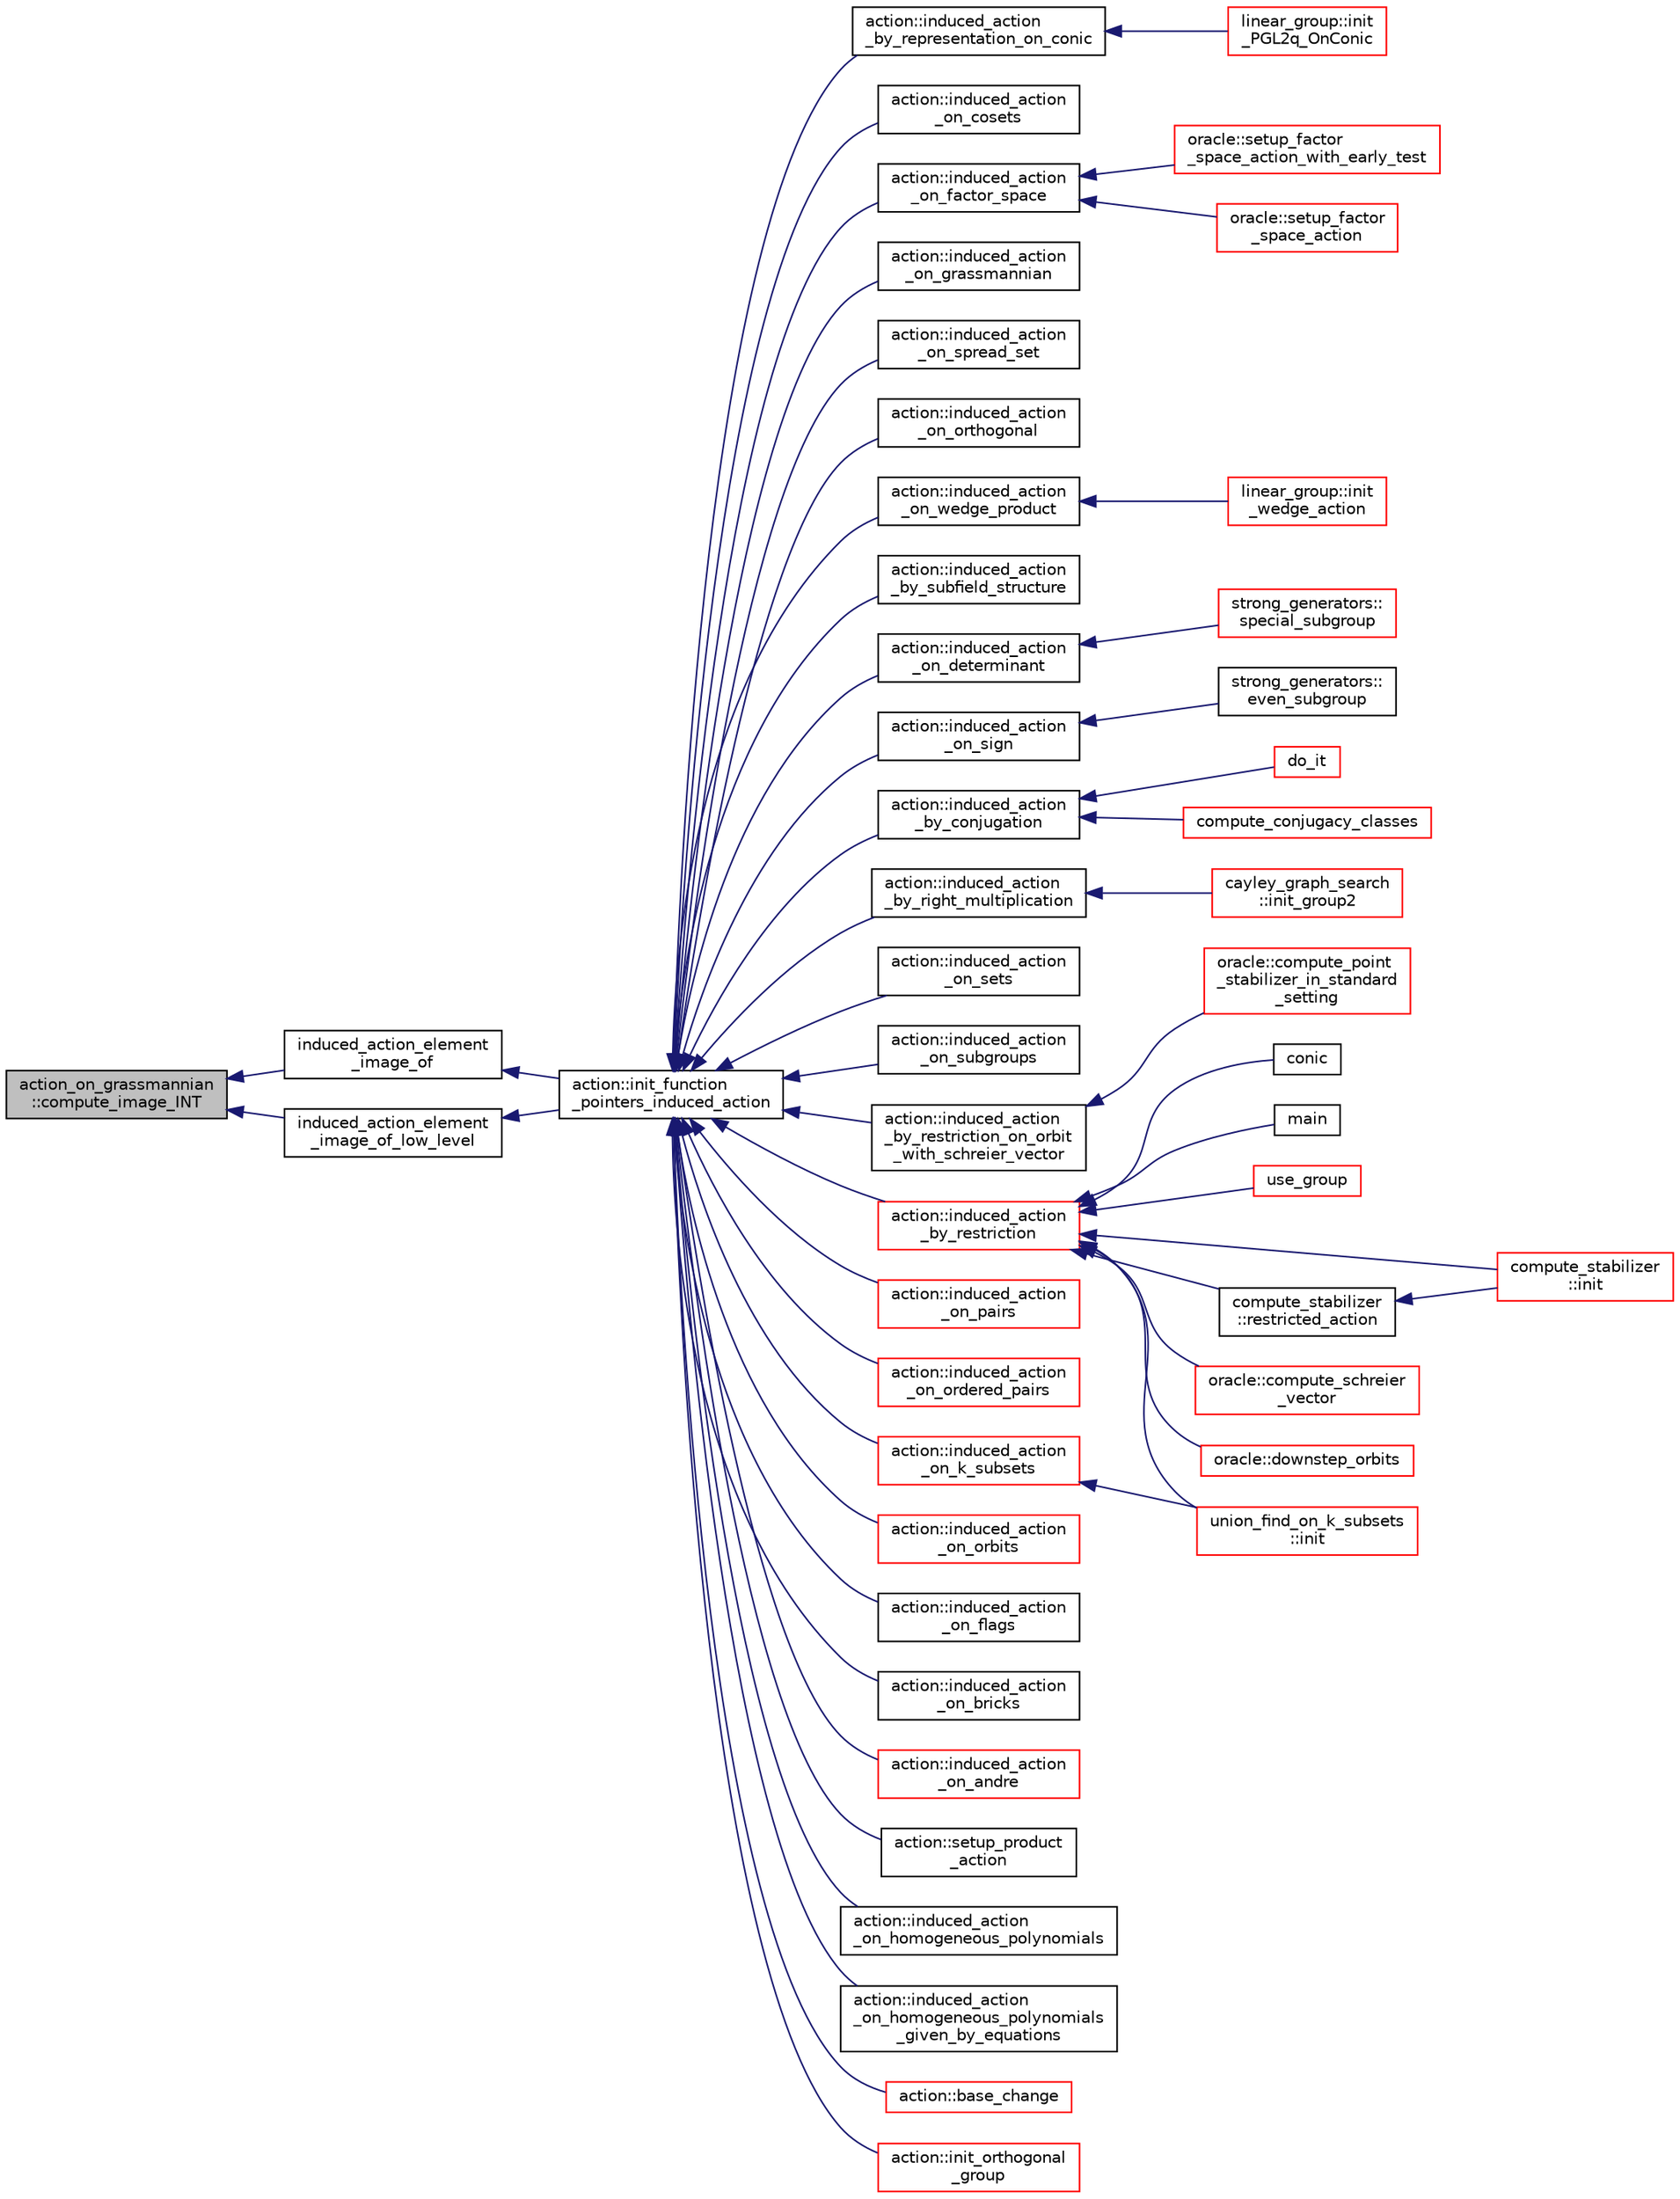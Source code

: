 digraph "action_on_grassmannian::compute_image_INT"
{
  edge [fontname="Helvetica",fontsize="10",labelfontname="Helvetica",labelfontsize="10"];
  node [fontname="Helvetica",fontsize="10",shape=record];
  rankdir="LR";
  Node28 [label="action_on_grassmannian\l::compute_image_INT",height=0.2,width=0.4,color="black", fillcolor="grey75", style="filled", fontcolor="black"];
  Node28 -> Node29 [dir="back",color="midnightblue",fontsize="10",style="solid",fontname="Helvetica"];
  Node29 [label="induced_action_element\l_image_of",height=0.2,width=0.4,color="black", fillcolor="white", style="filled",URL="$d3/d27/interface_8_c.html#a821850d6c3988dd122de0489cd36f0f0"];
  Node29 -> Node30 [dir="back",color="midnightblue",fontsize="10",style="solid",fontname="Helvetica"];
  Node30 [label="action::init_function\l_pointers_induced_action",height=0.2,width=0.4,color="black", fillcolor="white", style="filled",URL="$d2/d86/classaction.html#a3b9287d084b24f7a3b9532a7589c58de"];
  Node30 -> Node31 [dir="back",color="midnightblue",fontsize="10",style="solid",fontname="Helvetica"];
  Node31 [label="action::induced_action\l_by_representation_on_conic",height=0.2,width=0.4,color="black", fillcolor="white", style="filled",URL="$d2/d86/classaction.html#a228538e3f07bc186db8eb5da8b90f617"];
  Node31 -> Node32 [dir="back",color="midnightblue",fontsize="10",style="solid",fontname="Helvetica"];
  Node32 [label="linear_group::init\l_PGL2q_OnConic",height=0.2,width=0.4,color="red", fillcolor="white", style="filled",URL="$df/d5a/classlinear__group.html#a84c4d6e1849da4c6f8f096a1af2a8270"];
  Node30 -> Node39 [dir="back",color="midnightblue",fontsize="10",style="solid",fontname="Helvetica"];
  Node39 [label="action::induced_action\l_on_cosets",height=0.2,width=0.4,color="black", fillcolor="white", style="filled",URL="$d2/d86/classaction.html#acbdff5ffed42af6a01f07dffb2787237"];
  Node30 -> Node40 [dir="back",color="midnightblue",fontsize="10",style="solid",fontname="Helvetica"];
  Node40 [label="action::induced_action\l_on_factor_space",height=0.2,width=0.4,color="black", fillcolor="white", style="filled",URL="$d2/d86/classaction.html#af501ff2aa74fb6049bee5c01cd8b909b"];
  Node40 -> Node41 [dir="back",color="midnightblue",fontsize="10",style="solid",fontname="Helvetica"];
  Node41 [label="oracle::setup_factor\l_space_action_with_early_test",height=0.2,width=0.4,color="red", fillcolor="white", style="filled",URL="$d7/da7/classoracle.html#a7c26a85886666829e9727df91d2f01ad"];
  Node40 -> Node121 [dir="back",color="midnightblue",fontsize="10",style="solid",fontname="Helvetica"];
  Node121 [label="oracle::setup_factor\l_space_action",height=0.2,width=0.4,color="red", fillcolor="white", style="filled",URL="$d7/da7/classoracle.html#a181e076f112ba1f32f5fb4e8abebdb18"];
  Node30 -> Node122 [dir="back",color="midnightblue",fontsize="10",style="solid",fontname="Helvetica"];
  Node122 [label="action::induced_action\l_on_grassmannian",height=0.2,width=0.4,color="black", fillcolor="white", style="filled",URL="$d2/d86/classaction.html#a295b730ecc0b0bf30f714094fef956ea"];
  Node30 -> Node123 [dir="back",color="midnightblue",fontsize="10",style="solid",fontname="Helvetica"];
  Node123 [label="action::induced_action\l_on_spread_set",height=0.2,width=0.4,color="black", fillcolor="white", style="filled",URL="$d2/d86/classaction.html#a7c5839c650592f083dc850d81ed05a5b"];
  Node30 -> Node124 [dir="back",color="midnightblue",fontsize="10",style="solid",fontname="Helvetica"];
  Node124 [label="action::induced_action\l_on_orthogonal",height=0.2,width=0.4,color="black", fillcolor="white", style="filled",URL="$d2/d86/classaction.html#a4f191cee643a81d7f18a4d729084e945"];
  Node30 -> Node125 [dir="back",color="midnightblue",fontsize="10",style="solid",fontname="Helvetica"];
  Node125 [label="action::induced_action\l_on_wedge_product",height=0.2,width=0.4,color="black", fillcolor="white", style="filled",URL="$d2/d86/classaction.html#af13a5da25b8e8597ab695edff222fb6a"];
  Node125 -> Node126 [dir="back",color="midnightblue",fontsize="10",style="solid",fontname="Helvetica"];
  Node126 [label="linear_group::init\l_wedge_action",height=0.2,width=0.4,color="red", fillcolor="white", style="filled",URL="$df/d5a/classlinear__group.html#a16a8a2a5fdc535f2263210ca7943119e"];
  Node30 -> Node127 [dir="back",color="midnightblue",fontsize="10",style="solid",fontname="Helvetica"];
  Node127 [label="action::induced_action\l_by_subfield_structure",height=0.2,width=0.4,color="black", fillcolor="white", style="filled",URL="$d2/d86/classaction.html#add42951bdab176ceed6cc4af05dfa948"];
  Node30 -> Node128 [dir="back",color="midnightblue",fontsize="10",style="solid",fontname="Helvetica"];
  Node128 [label="action::induced_action\l_on_determinant",height=0.2,width=0.4,color="black", fillcolor="white", style="filled",URL="$d2/d86/classaction.html#aa6b9d3c2ded2cae185ee31f2200ad0b5"];
  Node128 -> Node129 [dir="back",color="midnightblue",fontsize="10",style="solid",fontname="Helvetica"];
  Node129 [label="strong_generators::\lspecial_subgroup",height=0.2,width=0.4,color="red", fillcolor="white", style="filled",URL="$dc/d09/classstrong__generators.html#a78e9e4d012bb440194e2874c40ca9e29"];
  Node30 -> Node131 [dir="back",color="midnightblue",fontsize="10",style="solid",fontname="Helvetica"];
  Node131 [label="action::induced_action\l_on_sign",height=0.2,width=0.4,color="black", fillcolor="white", style="filled",URL="$d2/d86/classaction.html#ab17b07971b94eae7c5efa21b33f643f1"];
  Node131 -> Node132 [dir="back",color="midnightblue",fontsize="10",style="solid",fontname="Helvetica"];
  Node132 [label="strong_generators::\leven_subgroup",height=0.2,width=0.4,color="black", fillcolor="white", style="filled",URL="$dc/d09/classstrong__generators.html#a8c1a171968f012ec245b0487a6af66e0"];
  Node30 -> Node133 [dir="back",color="midnightblue",fontsize="10",style="solid",fontname="Helvetica"];
  Node133 [label="action::induced_action\l_by_conjugation",height=0.2,width=0.4,color="black", fillcolor="white", style="filled",URL="$d2/d86/classaction.html#a45fb7703c6acac791acdcde339d21cc2"];
  Node133 -> Node134 [dir="back",color="midnightblue",fontsize="10",style="solid",fontname="Helvetica"];
  Node134 [label="do_it",height=0.2,width=0.4,color="red", fillcolor="white", style="filled",URL="$da/da3/burnside_8_c.html#a6a1ed4d46bdb13e56112f47f0565c25b"];
  Node133 -> Node136 [dir="back",color="midnightblue",fontsize="10",style="solid",fontname="Helvetica"];
  Node136 [label="compute_conjugacy_classes",height=0.2,width=0.4,color="red", fillcolor="white", style="filled",URL="$dc/dd4/group__actions_8h.html#a3a3f311d8e19e481707b3e54dbb35066"];
  Node30 -> Node141 [dir="back",color="midnightblue",fontsize="10",style="solid",fontname="Helvetica"];
  Node141 [label="action::induced_action\l_by_right_multiplication",height=0.2,width=0.4,color="black", fillcolor="white", style="filled",URL="$d2/d86/classaction.html#aafa2818d9d98046507e2754938be0c04"];
  Node141 -> Node142 [dir="back",color="midnightblue",fontsize="10",style="solid",fontname="Helvetica"];
  Node142 [label="cayley_graph_search\l::init_group2",height=0.2,width=0.4,color="red", fillcolor="white", style="filled",URL="$de/dae/classcayley__graph__search.html#ac765646a4795740d7ac0a9407bf35f32"];
  Node30 -> Node144 [dir="back",color="midnightblue",fontsize="10",style="solid",fontname="Helvetica"];
  Node144 [label="action::induced_action\l_on_sets",height=0.2,width=0.4,color="black", fillcolor="white", style="filled",URL="$d2/d86/classaction.html#a09639acee6b88644c103b17050cc32f1"];
  Node30 -> Node145 [dir="back",color="midnightblue",fontsize="10",style="solid",fontname="Helvetica"];
  Node145 [label="action::induced_action\l_on_subgroups",height=0.2,width=0.4,color="black", fillcolor="white", style="filled",URL="$d2/d86/classaction.html#ad0de7ea45a2a73c1b8e0f52ee3ce4610"];
  Node30 -> Node146 [dir="back",color="midnightblue",fontsize="10",style="solid",fontname="Helvetica"];
  Node146 [label="action::induced_action\l_by_restriction_on_orbit\l_with_schreier_vector",height=0.2,width=0.4,color="black", fillcolor="white", style="filled",URL="$d2/d86/classaction.html#ad3ddab72625d9bebe7ac8eaef488cf4c"];
  Node146 -> Node147 [dir="back",color="midnightblue",fontsize="10",style="solid",fontname="Helvetica"];
  Node147 [label="oracle::compute_point\l_stabilizer_in_standard\l_setting",height=0.2,width=0.4,color="red", fillcolor="white", style="filled",URL="$d7/da7/classoracle.html#afa7b2b71cd2ccbb807a740d6e1085982"];
  Node30 -> Node148 [dir="back",color="midnightblue",fontsize="10",style="solid",fontname="Helvetica"];
  Node148 [label="action::induced_action\l_by_restriction",height=0.2,width=0.4,color="red", fillcolor="white", style="filled",URL="$d2/d86/classaction.html#a37c21f74a97c921d882a308370c06357"];
  Node148 -> Node52 [dir="back",color="midnightblue",fontsize="10",style="solid",fontname="Helvetica"];
  Node52 [label="conic",height=0.2,width=0.4,color="black", fillcolor="white", style="filled",URL="$d4/de8/conic_8_c.html#a96def9474b981a9d5831a9b48d85d652"];
  Node148 -> Node149 [dir="back",color="midnightblue",fontsize="10",style="solid",fontname="Helvetica"];
  Node149 [label="main",height=0.2,width=0.4,color="black", fillcolor="white", style="filled",URL="$d5/d0d/apps_2projective__space_2polar_8_c.html#a217dbf8b442f20279ea00b898af96f52"];
  Node148 -> Node79 [dir="back",color="midnightblue",fontsize="10",style="solid",fontname="Helvetica"];
  Node79 [label="use_group",height=0.2,width=0.4,color="red", fillcolor="white", style="filled",URL="$d9/d9f/all__cliques_8_c.html#aba62531e97173264c39afe2c7857af31"];
  Node148 -> Node150 [dir="back",color="midnightblue",fontsize="10",style="solid",fontname="Helvetica"];
  Node150 [label="union_find_on_k_subsets\l::init",height=0.2,width=0.4,color="red", fillcolor="white", style="filled",URL="$d3/d1b/classunion__find__on__k__subsets.html#aad0de310a8e8df1ff78ee2eaf3ec1e54"];
  Node148 -> Node152 [dir="back",color="midnightblue",fontsize="10",style="solid",fontname="Helvetica"];
  Node152 [label="compute_stabilizer\l::init",height=0.2,width=0.4,color="red", fillcolor="white", style="filled",URL="$d8/d30/classcompute__stabilizer.html#a36a1729430f317a65559220a8206a7d7"];
  Node148 -> Node157 [dir="back",color="midnightblue",fontsize="10",style="solid",fontname="Helvetica"];
  Node157 [label="compute_stabilizer\l::restricted_action",height=0.2,width=0.4,color="black", fillcolor="white", style="filled",URL="$d8/d30/classcompute__stabilizer.html#a895df470da0ac14f812c3c4b6f2280b9"];
  Node157 -> Node152 [dir="back",color="midnightblue",fontsize="10",style="solid",fontname="Helvetica"];
  Node148 -> Node158 [dir="back",color="midnightblue",fontsize="10",style="solid",fontname="Helvetica"];
  Node158 [label="oracle::compute_schreier\l_vector",height=0.2,width=0.4,color="red", fillcolor="white", style="filled",URL="$d7/da7/classoracle.html#a1ba7d398b51ed70f89b5ea54adb7b089"];
  Node148 -> Node168 [dir="back",color="midnightblue",fontsize="10",style="solid",fontname="Helvetica"];
  Node168 [label="oracle::downstep_orbits",height=0.2,width=0.4,color="red", fillcolor="white", style="filled",URL="$d7/da7/classoracle.html#a65ea623f3a7b2e3dba4e29638207bc53"];
  Node30 -> Node188 [dir="back",color="midnightblue",fontsize="10",style="solid",fontname="Helvetica"];
  Node188 [label="action::induced_action\l_on_pairs",height=0.2,width=0.4,color="red", fillcolor="white", style="filled",URL="$d2/d86/classaction.html#a4b01c7b3cc749218e9dbd84b9fed90b3"];
  Node30 -> Node190 [dir="back",color="midnightblue",fontsize="10",style="solid",fontname="Helvetica"];
  Node190 [label="action::induced_action\l_on_ordered_pairs",height=0.2,width=0.4,color="red", fillcolor="white", style="filled",URL="$d2/d86/classaction.html#ad290e0cc115881e0b9ddab7f7071975e"];
  Node30 -> Node191 [dir="back",color="midnightblue",fontsize="10",style="solid",fontname="Helvetica"];
  Node191 [label="action::induced_action\l_on_k_subsets",height=0.2,width=0.4,color="red", fillcolor="white", style="filled",URL="$d2/d86/classaction.html#a2eb6058853cffc4c099099e07ecbe612"];
  Node191 -> Node150 [dir="back",color="midnightblue",fontsize="10",style="solid",fontname="Helvetica"];
  Node30 -> Node193 [dir="back",color="midnightblue",fontsize="10",style="solid",fontname="Helvetica"];
  Node193 [label="action::induced_action\l_on_orbits",height=0.2,width=0.4,color="red", fillcolor="white", style="filled",URL="$d2/d86/classaction.html#a875913e4919877fe3dcae039ce44d7d8"];
  Node30 -> Node197 [dir="back",color="midnightblue",fontsize="10",style="solid",fontname="Helvetica"];
  Node197 [label="action::induced_action\l_on_flags",height=0.2,width=0.4,color="black", fillcolor="white", style="filled",URL="$d2/d86/classaction.html#afb1ac2fda2a79462e38c133330982341"];
  Node30 -> Node198 [dir="back",color="midnightblue",fontsize="10",style="solid",fontname="Helvetica"];
  Node198 [label="action::induced_action\l_on_bricks",height=0.2,width=0.4,color="black", fillcolor="white", style="filled",URL="$d2/d86/classaction.html#a71c71472fda2eefb125cd852d5feb306"];
  Node30 -> Node199 [dir="back",color="midnightblue",fontsize="10",style="solid",fontname="Helvetica"];
  Node199 [label="action::induced_action\l_on_andre",height=0.2,width=0.4,color="red", fillcolor="white", style="filled",URL="$d2/d86/classaction.html#a917efe5d7ae49b86dbf397540939fea4"];
  Node30 -> Node201 [dir="back",color="midnightblue",fontsize="10",style="solid",fontname="Helvetica"];
  Node201 [label="action::setup_product\l_action",height=0.2,width=0.4,color="black", fillcolor="white", style="filled",URL="$d2/d86/classaction.html#a35c717fb546189c007a89bb7b133e2f6"];
  Node30 -> Node202 [dir="back",color="midnightblue",fontsize="10",style="solid",fontname="Helvetica"];
  Node202 [label="action::induced_action\l_on_homogeneous_polynomials",height=0.2,width=0.4,color="black", fillcolor="white", style="filled",URL="$d2/d86/classaction.html#acafe8fb1e63926ce35338a292b621f8a"];
  Node30 -> Node203 [dir="back",color="midnightblue",fontsize="10",style="solid",fontname="Helvetica"];
  Node203 [label="action::induced_action\l_on_homogeneous_polynomials\l_given_by_equations",height=0.2,width=0.4,color="black", fillcolor="white", style="filled",URL="$d2/d86/classaction.html#a8f8df8dabfaa711297c20d44a2c1946a"];
  Node30 -> Node204 [dir="back",color="midnightblue",fontsize="10",style="solid",fontname="Helvetica"];
  Node204 [label="action::base_change",height=0.2,width=0.4,color="red", fillcolor="white", style="filled",URL="$d2/d86/classaction.html#a1cab1a81da804692affaf9b7060c90f6"];
  Node30 -> Node232 [dir="back",color="midnightblue",fontsize="10",style="solid",fontname="Helvetica"];
  Node232 [label="action::init_orthogonal\l_group",height=0.2,width=0.4,color="red", fillcolor="white", style="filled",URL="$d2/d86/classaction.html#a2cfe124956ed67d8b7a927bb44847cc2"];
  Node28 -> Node240 [dir="back",color="midnightblue",fontsize="10",style="solid",fontname="Helvetica"];
  Node240 [label="induced_action_element\l_image_of_low_level",height=0.2,width=0.4,color="black", fillcolor="white", style="filled",URL="$d3/d27/interface_8_c.html#aa4bc5f68829829d9a41223c260c658c5"];
  Node240 -> Node30 [dir="back",color="midnightblue",fontsize="10",style="solid",fontname="Helvetica"];
}
